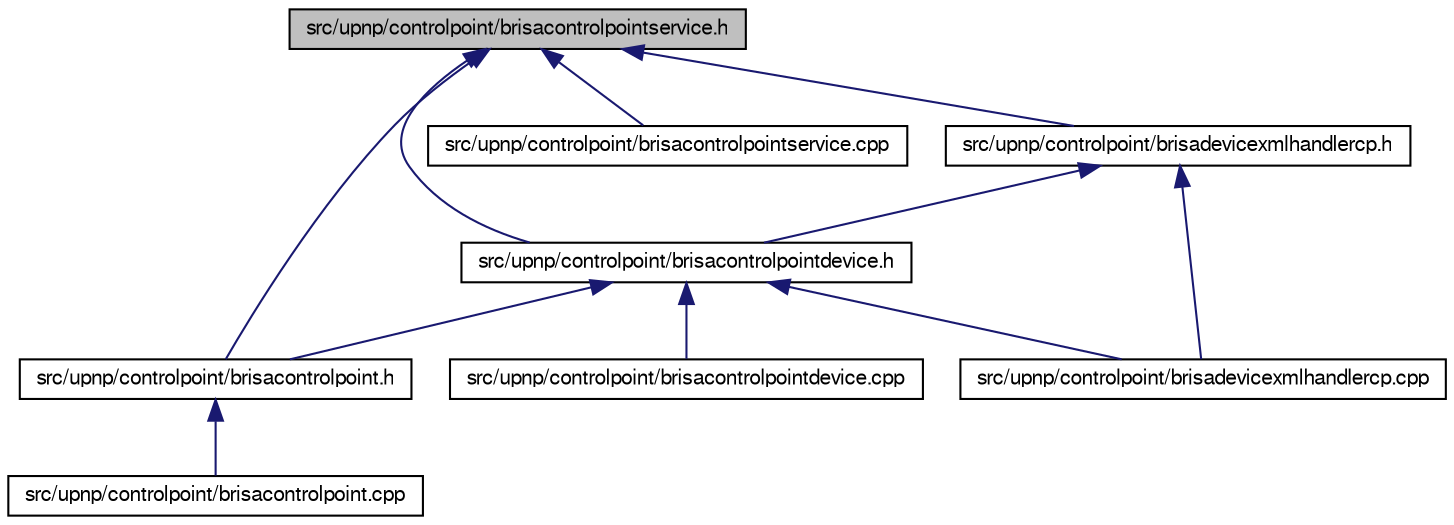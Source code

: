 digraph G
{
  bgcolor="transparent";
  edge [fontname="FreeSans",fontsize="10",labelfontname="FreeSans",labelfontsize="10"];
  node [fontname="FreeSans",fontsize="10",shape=record];
  Node1 [label="src/upnp/controlpoint/brisacontrolpointservice.h",height=0.2,width=0.4,color="black", fillcolor="grey75", style="filled" fontcolor="black"];
  Node1 -> Node2 [dir=back,color="midnightblue",fontsize="10",style="solid",fontname="FreeSans"];
  Node2 [label="src/upnp/controlpoint/brisacontrolpoint.h",height=0.2,width=0.4,color="black",URL="$brisacontrolpoint_8h.html"];
  Node2 -> Node3 [dir=back,color="midnightblue",fontsize="10",style="solid",fontname="FreeSans"];
  Node3 [label="src/upnp/controlpoint/brisacontrolpoint.cpp",height=0.2,width=0.4,color="black",URL="$brisacontrolpoint_8cpp.html"];
  Node1 -> Node4 [dir=back,color="midnightblue",fontsize="10",style="solid",fontname="FreeSans"];
  Node4 [label="src/upnp/controlpoint/brisacontrolpointdevice.h",height=0.2,width=0.4,color="black",URL="$brisacontrolpointdevice_8h.html"];
  Node4 -> Node2 [dir=back,color="midnightblue",fontsize="10",style="solid",fontname="FreeSans"];
  Node4 -> Node5 [dir=back,color="midnightblue",fontsize="10",style="solid",fontname="FreeSans"];
  Node5 [label="src/upnp/controlpoint/brisacontrolpointdevice.cpp",height=0.2,width=0.4,color="black",URL="$brisacontrolpointdevice_8cpp.html"];
  Node4 -> Node6 [dir=back,color="midnightblue",fontsize="10",style="solid",fontname="FreeSans"];
  Node6 [label="src/upnp/controlpoint/brisadevicexmlhandlercp.cpp",height=0.2,width=0.4,color="black",URL="$brisadevicexmlhandlercp_8cpp.html"];
  Node1 -> Node7 [dir=back,color="midnightblue",fontsize="10",style="solid",fontname="FreeSans"];
  Node7 [label="src/upnp/controlpoint/brisacontrolpointservice.cpp",height=0.2,width=0.4,color="black",URL="$brisacontrolpointservice_8cpp.html"];
  Node1 -> Node8 [dir=back,color="midnightblue",fontsize="10",style="solid",fontname="FreeSans"];
  Node8 [label="src/upnp/controlpoint/brisadevicexmlhandlercp.h",height=0.2,width=0.4,color="black",URL="$brisadevicexmlhandlercp_8h.html"];
  Node8 -> Node4 [dir=back,color="midnightblue",fontsize="10",style="solid",fontname="FreeSans"];
  Node8 -> Node6 [dir=back,color="midnightblue",fontsize="10",style="solid",fontname="FreeSans"];
}
